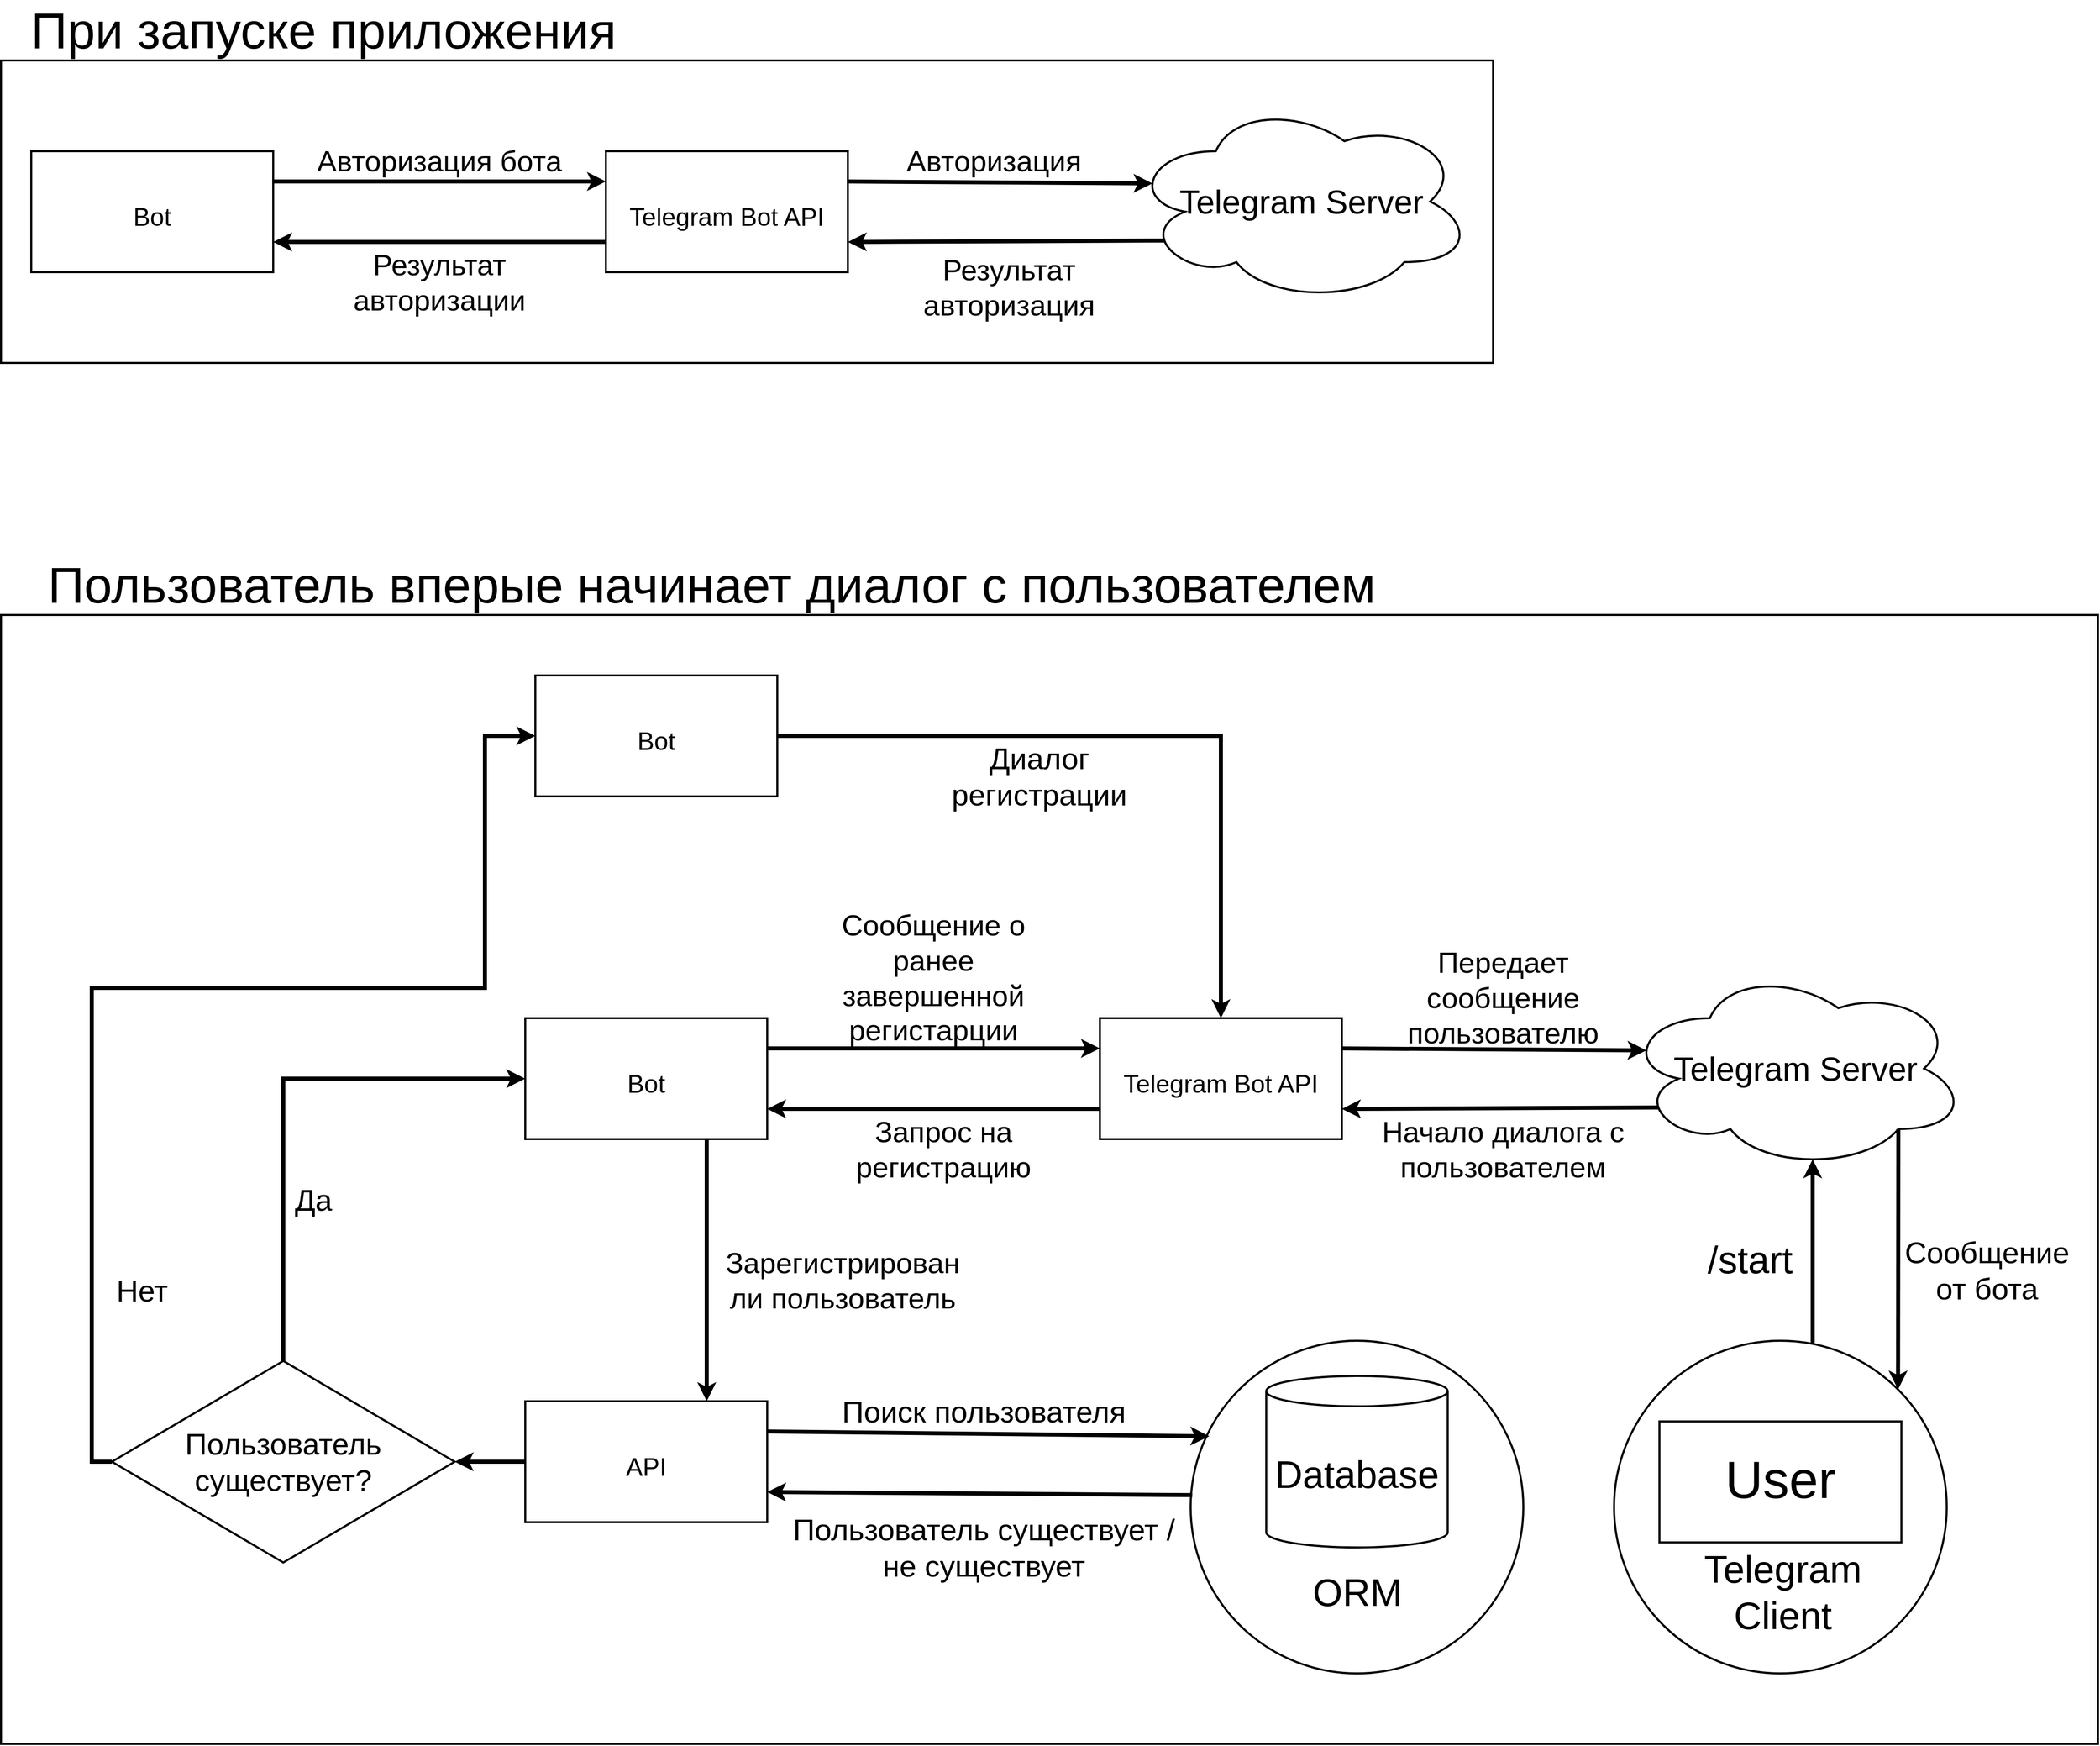 <mxfile version="14.9.6" type="device"><diagram id="M_09BHLO6vLs_guvyPY0" name="Page-1"><mxGraphModel dx="11650" dy="7133" grid="1" gridSize="10" guides="1" tooltips="1" connect="1" arrows="1" fold="1" page="1" pageScale="1" pageWidth="850" pageHeight="1100" math="0" shadow="0"><root><mxCell id="0"/><mxCell id="1" parent="0"/><mxCell id="d3WiGP2hNxmTeph3ybCU-84" value="" style="rounded=0;whiteSpace=wrap;html=1;fontSize=52;strokeWidth=2;verticalAlign=bottom;" vertex="1" parent="1"><mxGeometry x="50" y="660" width="2080" height="1120" as="geometry"/></mxCell><mxCell id="d3WiGP2hNxmTeph3ybCU-30" value="" style="rounded=0;whiteSpace=wrap;html=1;fontSize=29;strokeWidth=2;verticalAlign=middle;" vertex="1" parent="1"><mxGeometry x="50" y="110" width="1480" height="300" as="geometry"/></mxCell><mxCell id="d3WiGP2hNxmTeph3ybCU-5" value="&lt;font style=&quot;font-size: 25px&quot;&gt;Bot&lt;/font&gt;" style="rounded=0;whiteSpace=wrap;html=1;fontSize=47;strokeWidth=2;verticalAlign=middle;spacingBottom=4;" vertex="1" parent="1"><mxGeometry x="80" y="200" width="240" height="120" as="geometry"/></mxCell><mxCell id="d3WiGP2hNxmTeph3ybCU-6" value="&lt;span style=&quot;font-size: 25px&quot;&gt;Telegram Bot API&lt;/span&gt;" style="rounded=0;whiteSpace=wrap;html=1;fontSize=47;strokeWidth=2;verticalAlign=middle;spacingBottom=4;" vertex="1" parent="1"><mxGeometry x="650" y="200" width="240" height="120" as="geometry"/></mxCell><mxCell id="d3WiGP2hNxmTeph3ybCU-21" value="Telegram Server" style="ellipse;shape=cloud;whiteSpace=wrap;html=1;fontSize=33;strokeWidth=2;verticalAlign=middle;" vertex="1" parent="1"><mxGeometry x="1170" y="150" width="340" height="200" as="geometry"/></mxCell><mxCell id="d3WiGP2hNxmTeph3ybCU-22" value="" style="endArrow=classic;html=1;fontSize=33;strokeWidth=4;exitX=1;exitY=0.25;exitDx=0;exitDy=0;entryX=0;entryY=0.25;entryDx=0;entryDy=0;" edge="1" parent="1" source="d3WiGP2hNxmTeph3ybCU-5" target="d3WiGP2hNxmTeph3ybCU-6"><mxGeometry width="50" height="50" relative="1" as="geometry"><mxPoint x="1250" y="190" as="sourcePoint"/><mxPoint x="1300" y="140" as="targetPoint"/></mxGeometry></mxCell><mxCell id="d3WiGP2hNxmTeph3ybCU-23" value="Авторизация бота" style="text;html=1;strokeColor=none;fillColor=none;align=center;verticalAlign=middle;whiteSpace=wrap;rounded=0;fontSize=29;" vertex="1" parent="1"><mxGeometry x="350" y="190" width="270" height="40" as="geometry"/></mxCell><mxCell id="d3WiGP2hNxmTeph3ybCU-24" value="" style="endArrow=classic;html=1;fontSize=29;strokeWidth=4;exitX=1;exitY=0.25;exitDx=0;exitDy=0;entryX=0.065;entryY=0.41;entryDx=0;entryDy=0;entryPerimeter=0;" edge="1" parent="1" source="d3WiGP2hNxmTeph3ybCU-6" target="d3WiGP2hNxmTeph3ybCU-21"><mxGeometry width="50" height="50" relative="1" as="geometry"><mxPoint x="950" y="280" as="sourcePoint"/><mxPoint x="1190" y="232" as="targetPoint"/></mxGeometry></mxCell><mxCell id="d3WiGP2hNxmTeph3ybCU-25" value="Авторизация" style="text;html=1;strokeColor=none;fillColor=none;align=center;verticalAlign=middle;whiteSpace=wrap;rounded=0;fontSize=29;" vertex="1" parent="1"><mxGeometry x="920" y="200" width="230" height="20" as="geometry"/></mxCell><mxCell id="d3WiGP2hNxmTeph3ybCU-26" value="" style="endArrow=classic;html=1;fontSize=29;strokeWidth=4;exitX=0.1;exitY=0.693;exitDx=0;exitDy=0;exitPerimeter=0;" edge="1" parent="1" source="d3WiGP2hNxmTeph3ybCU-21"><mxGeometry width="50" height="50" relative="1" as="geometry"><mxPoint x="1010" y="310" as="sourcePoint"/><mxPoint x="890" y="290" as="targetPoint"/></mxGeometry></mxCell><mxCell id="d3WiGP2hNxmTeph3ybCU-27" value="Результат авторизация" style="text;html=1;strokeColor=none;fillColor=none;align=center;verticalAlign=middle;whiteSpace=wrap;rounded=0;fontSize=29;" vertex="1" parent="1"><mxGeometry x="900" y="320" width="300" height="30" as="geometry"/></mxCell><mxCell id="d3WiGP2hNxmTeph3ybCU-28" value="" style="endArrow=classic;html=1;fontSize=29;strokeWidth=4;entryX=1;entryY=0.75;entryDx=0;entryDy=0;exitX=0;exitY=0.75;exitDx=0;exitDy=0;" edge="1" parent="1" source="d3WiGP2hNxmTeph3ybCU-6" target="d3WiGP2hNxmTeph3ybCU-5"><mxGeometry width="50" height="50" relative="1" as="geometry"><mxPoint x="500" y="400" as="sourcePoint"/><mxPoint x="550" y="350" as="targetPoint"/></mxGeometry></mxCell><mxCell id="d3WiGP2hNxmTeph3ybCU-29" value="Результат авторизации" style="text;html=1;strokeColor=none;fillColor=none;align=center;verticalAlign=middle;whiteSpace=wrap;rounded=0;fontSize=29;" vertex="1" parent="1"><mxGeometry x="380" y="320" width="210" height="20" as="geometry"/></mxCell><mxCell id="d3WiGP2hNxmTeph3ybCU-31" value="При запуске приложения" style="text;html=1;strokeColor=none;fillColor=none;align=center;verticalAlign=middle;whiteSpace=wrap;rounded=0;fontSize=50;" vertex="1" parent="1"><mxGeometry x="50" y="50" width="640" height="60" as="geometry"/></mxCell><mxCell id="d3WiGP2hNxmTeph3ybCU-34" value="&lt;font style=&quot;font-size: 25px&quot;&gt;Bot&lt;/font&gt;" style="rounded=0;whiteSpace=wrap;html=1;fontSize=47;strokeWidth=2;verticalAlign=middle;spacingBottom=4;" vertex="1" parent="1"><mxGeometry x="570" y="1060" width="240" height="120" as="geometry"/></mxCell><mxCell id="d3WiGP2hNxmTeph3ybCU-35" value="&lt;span style=&quot;font-size: 25px&quot;&gt;Telegram Bot API&lt;/span&gt;" style="rounded=0;whiteSpace=wrap;html=1;fontSize=47;strokeWidth=2;verticalAlign=middle;spacingBottom=4;" vertex="1" parent="1"><mxGeometry x="1140" y="1060" width="240" height="120" as="geometry"/></mxCell><mxCell id="d3WiGP2hNxmTeph3ybCU-36" value="Telegram Server" style="ellipse;shape=cloud;whiteSpace=wrap;html=1;fontSize=33;strokeWidth=2;verticalAlign=middle;" vertex="1" parent="1"><mxGeometry x="1660" y="1010" width="340" height="200" as="geometry"/></mxCell><mxCell id="d3WiGP2hNxmTeph3ybCU-37" value="" style="endArrow=classic;html=1;fontSize=33;strokeWidth=4;exitX=1;exitY=0.25;exitDx=0;exitDy=0;entryX=0;entryY=0.25;entryDx=0;entryDy=0;" edge="1" parent="1" source="d3WiGP2hNxmTeph3ybCU-34" target="d3WiGP2hNxmTeph3ybCU-35"><mxGeometry width="50" height="50" relative="1" as="geometry"><mxPoint x="1740" y="1050" as="sourcePoint"/><mxPoint x="1790" y="1000" as="targetPoint"/></mxGeometry></mxCell><mxCell id="d3WiGP2hNxmTeph3ybCU-38" value="Сообщение о ранее завершенной регистарции" style="text;html=1;strokeColor=none;fillColor=none;align=center;verticalAlign=middle;whiteSpace=wrap;rounded=0;fontSize=29;" vertex="1" parent="1"><mxGeometry x="840" y="1000" width="270" height="40" as="geometry"/></mxCell><mxCell id="d3WiGP2hNxmTeph3ybCU-39" value="" style="endArrow=classic;html=1;fontSize=29;strokeWidth=4;exitX=1;exitY=0.25;exitDx=0;exitDy=0;entryX=0.065;entryY=0.41;entryDx=0;entryDy=0;entryPerimeter=0;" edge="1" parent="1" source="d3WiGP2hNxmTeph3ybCU-35" target="d3WiGP2hNxmTeph3ybCU-36"><mxGeometry width="50" height="50" relative="1" as="geometry"><mxPoint x="1440" y="1140" as="sourcePoint"/><mxPoint x="1680" y="1092" as="targetPoint"/></mxGeometry></mxCell><mxCell id="d3WiGP2hNxmTeph3ybCU-41" value="" style="endArrow=classic;html=1;fontSize=29;strokeWidth=4;exitX=0.1;exitY=0.693;exitDx=0;exitDy=0;exitPerimeter=0;" edge="1" parent="1" source="d3WiGP2hNxmTeph3ybCU-36"><mxGeometry width="50" height="50" relative="1" as="geometry"><mxPoint x="1500" y="1170" as="sourcePoint"/><mxPoint x="1380" y="1150.0" as="targetPoint"/></mxGeometry></mxCell><mxCell id="d3WiGP2hNxmTeph3ybCU-42" value="Начало диалога с пользователем" style="text;html=1;strokeColor=none;fillColor=none;align=center;verticalAlign=middle;whiteSpace=wrap;rounded=0;fontSize=29;" vertex="1" parent="1"><mxGeometry x="1385" y="1175" width="310" height="30" as="geometry"/></mxCell><mxCell id="d3WiGP2hNxmTeph3ybCU-43" value="" style="endArrow=classic;html=1;fontSize=29;strokeWidth=4;entryX=1;entryY=0.75;entryDx=0;entryDy=0;exitX=0;exitY=0.75;exitDx=0;exitDy=0;" edge="1" parent="1" source="d3WiGP2hNxmTeph3ybCU-35" target="d3WiGP2hNxmTeph3ybCU-34"><mxGeometry width="50" height="50" relative="1" as="geometry"><mxPoint x="990" y="1260" as="sourcePoint"/><mxPoint x="1040" y="1210" as="targetPoint"/></mxGeometry></mxCell><mxCell id="d3WiGP2hNxmTeph3ybCU-44" value="Запрос на регистрацию" style="text;html=1;strokeColor=none;fillColor=none;align=center;verticalAlign=middle;whiteSpace=wrap;rounded=0;fontSize=29;" vertex="1" parent="1"><mxGeometry x="860" y="1180" width="250" height="20" as="geometry"/></mxCell><mxCell id="d3WiGP2hNxmTeph3ybCU-45" value="" style="ellipse;whiteSpace=wrap;html=1;fontSize=50;strokeWidth=2;verticalAlign=middle;" vertex="1" parent="1"><mxGeometry x="1650" y="1380" width="330" height="330" as="geometry"/></mxCell><mxCell id="d3WiGP2hNxmTeph3ybCU-46" value="&lt;font style=&quot;font-size: 52px;&quot;&gt;User&lt;/font&gt;" style="rounded=0;whiteSpace=wrap;html=1;fontSize=52;strokeWidth=2;verticalAlign=middle;spacingBottom=4;" vertex="1" parent="1"><mxGeometry x="1695" y="1460" width="240" height="120" as="geometry"/></mxCell><mxCell id="d3WiGP2hNxmTeph3ybCU-47" value="Telegram Client" style="text;html=1;strokeColor=none;fillColor=none;align=center;verticalAlign=middle;whiteSpace=wrap;rounded=0;fontSize=38;" vertex="1" parent="1"><mxGeometry x="1700" y="1600" width="235" height="60" as="geometry"/></mxCell><mxCell id="d3WiGP2hNxmTeph3ybCU-50" value="" style="endArrow=classic;html=1;fontSize=29;strokeWidth=4;exitX=0.8;exitY=0.8;exitDx=0;exitDy=0;exitPerimeter=0;entryX=1;entryY=0;entryDx=0;entryDy=0;" edge="1" parent="1" source="d3WiGP2hNxmTeph3ybCU-36" target="d3WiGP2hNxmTeph3ybCU-45"><mxGeometry width="50" height="50" relative="1" as="geometry"><mxPoint x="1704.0" y="1158.6" as="sourcePoint"/><mxPoint x="1900" y="1300" as="targetPoint"/></mxGeometry></mxCell><mxCell id="d3WiGP2hNxmTeph3ybCU-51" value="/start" style="text;html=1;strokeColor=none;fillColor=none;align=center;verticalAlign=middle;whiteSpace=wrap;rounded=0;fontSize=38;" vertex="1" parent="1"><mxGeometry x="1730" y="1270" width="110" height="60" as="geometry"/></mxCell><mxCell id="d3WiGP2hNxmTeph3ybCU-69" value="" style="edgeStyle=orthogonalEdgeStyle;rounded=0;orthogonalLoop=1;jettySize=auto;html=1;fontSize=30;strokeWidth=4;" edge="1" parent="1" source="d3WiGP2hNxmTeph3ybCU-54" target="d3WiGP2hNxmTeph3ybCU-66"><mxGeometry relative="1" as="geometry"/></mxCell><mxCell id="d3WiGP2hNxmTeph3ybCU-54" value="&lt;span style=&quot;font-size: 25px&quot;&gt;API&lt;/span&gt;" style="rounded=0;whiteSpace=wrap;html=1;fontSize=47;strokeWidth=2;verticalAlign=middle;spacingBottom=4;" vertex="1" parent="1"><mxGeometry x="570" y="1440" width="240" height="120" as="geometry"/></mxCell><mxCell id="d3WiGP2hNxmTeph3ybCU-55" value="" style="endArrow=classic;html=1;fontSize=38;strokeWidth=4;exitX=0.75;exitY=1;exitDx=0;exitDy=0;entryX=0.75;entryY=0;entryDx=0;entryDy=0;" edge="1" parent="1" source="d3WiGP2hNxmTeph3ybCU-34" target="d3WiGP2hNxmTeph3ybCU-54"><mxGeometry width="50" height="50" relative="1" as="geometry"><mxPoint x="990" y="1290" as="sourcePoint"/><mxPoint x="1040" y="1240" as="targetPoint"/></mxGeometry></mxCell><mxCell id="d3WiGP2hNxmTeph3ybCU-57" value="Зарегистрирован ли пользователь" style="text;html=1;strokeColor=none;fillColor=none;align=center;verticalAlign=middle;whiteSpace=wrap;rounded=0;fontSize=29;" vertex="1" parent="1"><mxGeometry x="760" y="1310" width="250" height="20" as="geometry"/></mxCell><mxCell id="d3WiGP2hNxmTeph3ybCU-59" value="" style="ellipse;whiteSpace=wrap;html=1;fontSize=50;strokeWidth=2;verticalAlign=middle;" vertex="1" parent="1"><mxGeometry x="1230" y="1380" width="330" height="330" as="geometry"/></mxCell><mxCell id="d3WiGP2hNxmTeph3ybCU-60" value="Database" style="shape=cylinder3;whiteSpace=wrap;html=1;boundedLbl=1;backgroundOutline=1;size=15;fontSize=38;strokeWidth=2;verticalAlign=middle;" vertex="1" parent="1"><mxGeometry x="1305" y="1415" width="180" height="170" as="geometry"/></mxCell><mxCell id="d3WiGP2hNxmTeph3ybCU-61" value="ORM" style="text;html=1;strokeColor=none;fillColor=none;align=center;verticalAlign=middle;whiteSpace=wrap;rounded=0;fontSize=38;" vertex="1" parent="1"><mxGeometry x="1277.5" y="1600" width="235" height="60" as="geometry"/></mxCell><mxCell id="d3WiGP2hNxmTeph3ybCU-62" value="" style="endArrow=classic;html=1;fontSize=38;strokeWidth=4;exitX=1;exitY=0.25;exitDx=0;exitDy=0;entryX=0.056;entryY=0.287;entryDx=0;entryDy=0;entryPerimeter=0;" edge="1" parent="1" source="d3WiGP2hNxmTeph3ybCU-54" target="d3WiGP2hNxmTeph3ybCU-59"><mxGeometry width="50" height="50" relative="1" as="geometry"><mxPoint x="980" y="1280" as="sourcePoint"/><mxPoint x="1030" y="1230" as="targetPoint"/></mxGeometry></mxCell><mxCell id="d3WiGP2hNxmTeph3ybCU-63" value="Поиск пользователя" style="text;html=1;strokeColor=none;fillColor=none;align=center;verticalAlign=middle;whiteSpace=wrap;rounded=0;fontSize=30;" vertex="1" parent="1"><mxGeometry x="840" y="1440" width="370" height="20" as="geometry"/></mxCell><mxCell id="d3WiGP2hNxmTeph3ybCU-64" value="" style="endArrow=classic;html=1;fontSize=38;strokeWidth=4;exitX=0.005;exitY=0.464;exitDx=0;exitDy=0;entryX=1;entryY=0.75;entryDx=0;entryDy=0;exitPerimeter=0;" edge="1" parent="1" source="d3WiGP2hNxmTeph3ybCU-59" target="d3WiGP2hNxmTeph3ybCU-54"><mxGeometry width="50" height="50" relative="1" as="geometry"><mxPoint x="815.76" y="1640" as="sourcePoint"/><mxPoint x="1254.24" y="1644.71" as="targetPoint"/></mxGeometry></mxCell><mxCell id="d3WiGP2hNxmTeph3ybCU-65" value="Пользователь существует / не существует" style="text;html=1;strokeColor=none;fillColor=none;align=center;verticalAlign=middle;whiteSpace=wrap;rounded=0;fontSize=30;" vertex="1" parent="1"><mxGeometry x="820" y="1490" width="410" height="190" as="geometry"/></mxCell><mxCell id="d3WiGP2hNxmTeph3ybCU-71" style="edgeStyle=orthogonalEdgeStyle;rounded=0;orthogonalLoop=1;jettySize=auto;html=1;exitX=0.5;exitY=0;exitDx=0;exitDy=0;entryX=0;entryY=0.5;entryDx=0;entryDy=0;fontSize=30;strokeWidth=4;" edge="1" parent="1" source="d3WiGP2hNxmTeph3ybCU-66" target="d3WiGP2hNxmTeph3ybCU-34"><mxGeometry relative="1" as="geometry"/></mxCell><mxCell id="d3WiGP2hNxmTeph3ybCU-80" style="edgeStyle=orthogonalEdgeStyle;rounded=0;orthogonalLoop=1;jettySize=auto;html=1;exitX=0;exitY=0.5;exitDx=0;exitDy=0;entryX=0;entryY=0.5;entryDx=0;entryDy=0;fontSize=30;strokeWidth=4;" edge="1" parent="1" source="d3WiGP2hNxmTeph3ybCU-66" target="d3WiGP2hNxmTeph3ybCU-77"><mxGeometry relative="1" as="geometry"><Array as="points"><mxPoint x="140" y="1500"/><mxPoint x="140" y="1030"/><mxPoint x="530" y="1030"/><mxPoint x="530" y="780"/></Array></mxGeometry></mxCell><mxCell id="d3WiGP2hNxmTeph3ybCU-66" value="Пользователь существует?" style="rhombus;whiteSpace=wrap;html=1;fontSize=30;strokeWidth=2;verticalAlign=middle;" vertex="1" parent="1"><mxGeometry x="160" y="1400" width="340" height="200" as="geometry"/></mxCell><mxCell id="d3WiGP2hNxmTeph3ybCU-72" value="Да" style="text;html=1;strokeColor=none;fillColor=none;align=center;verticalAlign=middle;whiteSpace=wrap;rounded=0;fontSize=30;" vertex="1" parent="1"><mxGeometry x="340" y="1230" width="40" height="20" as="geometry"/></mxCell><mxCell id="d3WiGP2hNxmTeph3ybCU-74" value="Передает сообщение пользователю" style="text;html=1;strokeColor=none;fillColor=none;align=center;verticalAlign=middle;whiteSpace=wrap;rounded=0;fontSize=29;" vertex="1" parent="1"><mxGeometry x="1405" y="1020" width="270" height="40" as="geometry"/></mxCell><mxCell id="d3WiGP2hNxmTeph3ybCU-75" value="" style="endArrow=classic;html=1;fontSize=30;strokeWidth=4;entryX=0.55;entryY=0.95;entryDx=0;entryDy=0;entryPerimeter=0;" edge="1" parent="1" target="d3WiGP2hNxmTeph3ybCU-36"><mxGeometry width="50" height="50" relative="1" as="geometry"><mxPoint x="1847" y="1383" as="sourcePoint"/><mxPoint x="1890" y="1300" as="targetPoint"/></mxGeometry></mxCell><mxCell id="d3WiGP2hNxmTeph3ybCU-76" value="Сообщение от бота" style="text;html=1;strokeColor=none;fillColor=none;align=center;verticalAlign=middle;whiteSpace=wrap;rounded=0;fontSize=30;" vertex="1" parent="1"><mxGeometry x="1980" y="1290" width="80" height="40" as="geometry"/></mxCell><mxCell id="d3WiGP2hNxmTeph3ybCU-78" style="edgeStyle=orthogonalEdgeStyle;rounded=0;orthogonalLoop=1;jettySize=auto;html=1;exitX=1;exitY=0.5;exitDx=0;exitDy=0;fontSize=30;strokeWidth=4;" edge="1" parent="1" source="d3WiGP2hNxmTeph3ybCU-77" target="d3WiGP2hNxmTeph3ybCU-35"><mxGeometry relative="1" as="geometry"/></mxCell><mxCell id="d3WiGP2hNxmTeph3ybCU-77" value="&lt;font style=&quot;font-size: 25px&quot;&gt;Bot&lt;/font&gt;" style="rounded=0;whiteSpace=wrap;html=1;fontSize=47;strokeWidth=2;verticalAlign=middle;spacingBottom=4;" vertex="1" parent="1"><mxGeometry x="580" y="720" width="240" height="120" as="geometry"/></mxCell><mxCell id="d3WiGP2hNxmTeph3ybCU-79" value="Диалог регистрации" style="text;html=1;strokeColor=none;fillColor=none;align=center;verticalAlign=middle;whiteSpace=wrap;rounded=0;fontSize=30;" vertex="1" parent="1"><mxGeometry x="970" y="770" width="220" height="100" as="geometry"/></mxCell><mxCell id="d3WiGP2hNxmTeph3ybCU-81" value="Нет" style="text;html=1;strokeColor=none;fillColor=none;align=center;verticalAlign=middle;whiteSpace=wrap;rounded=0;fontSize=30;" vertex="1" parent="1"><mxGeometry x="170" y="1320" width="40" height="20" as="geometry"/></mxCell><mxCell id="d3WiGP2hNxmTeph3ybCU-85" value="Пользователь вперые начинает диалог с пользователем" style="text;html=1;strokeColor=none;fillColor=none;align=center;verticalAlign=middle;whiteSpace=wrap;rounded=0;fontSize=50;" vertex="1" parent="1"><mxGeometry x="50" y="600" width="1410" height="60" as="geometry"/></mxCell></root></mxGraphModel></diagram></mxfile>